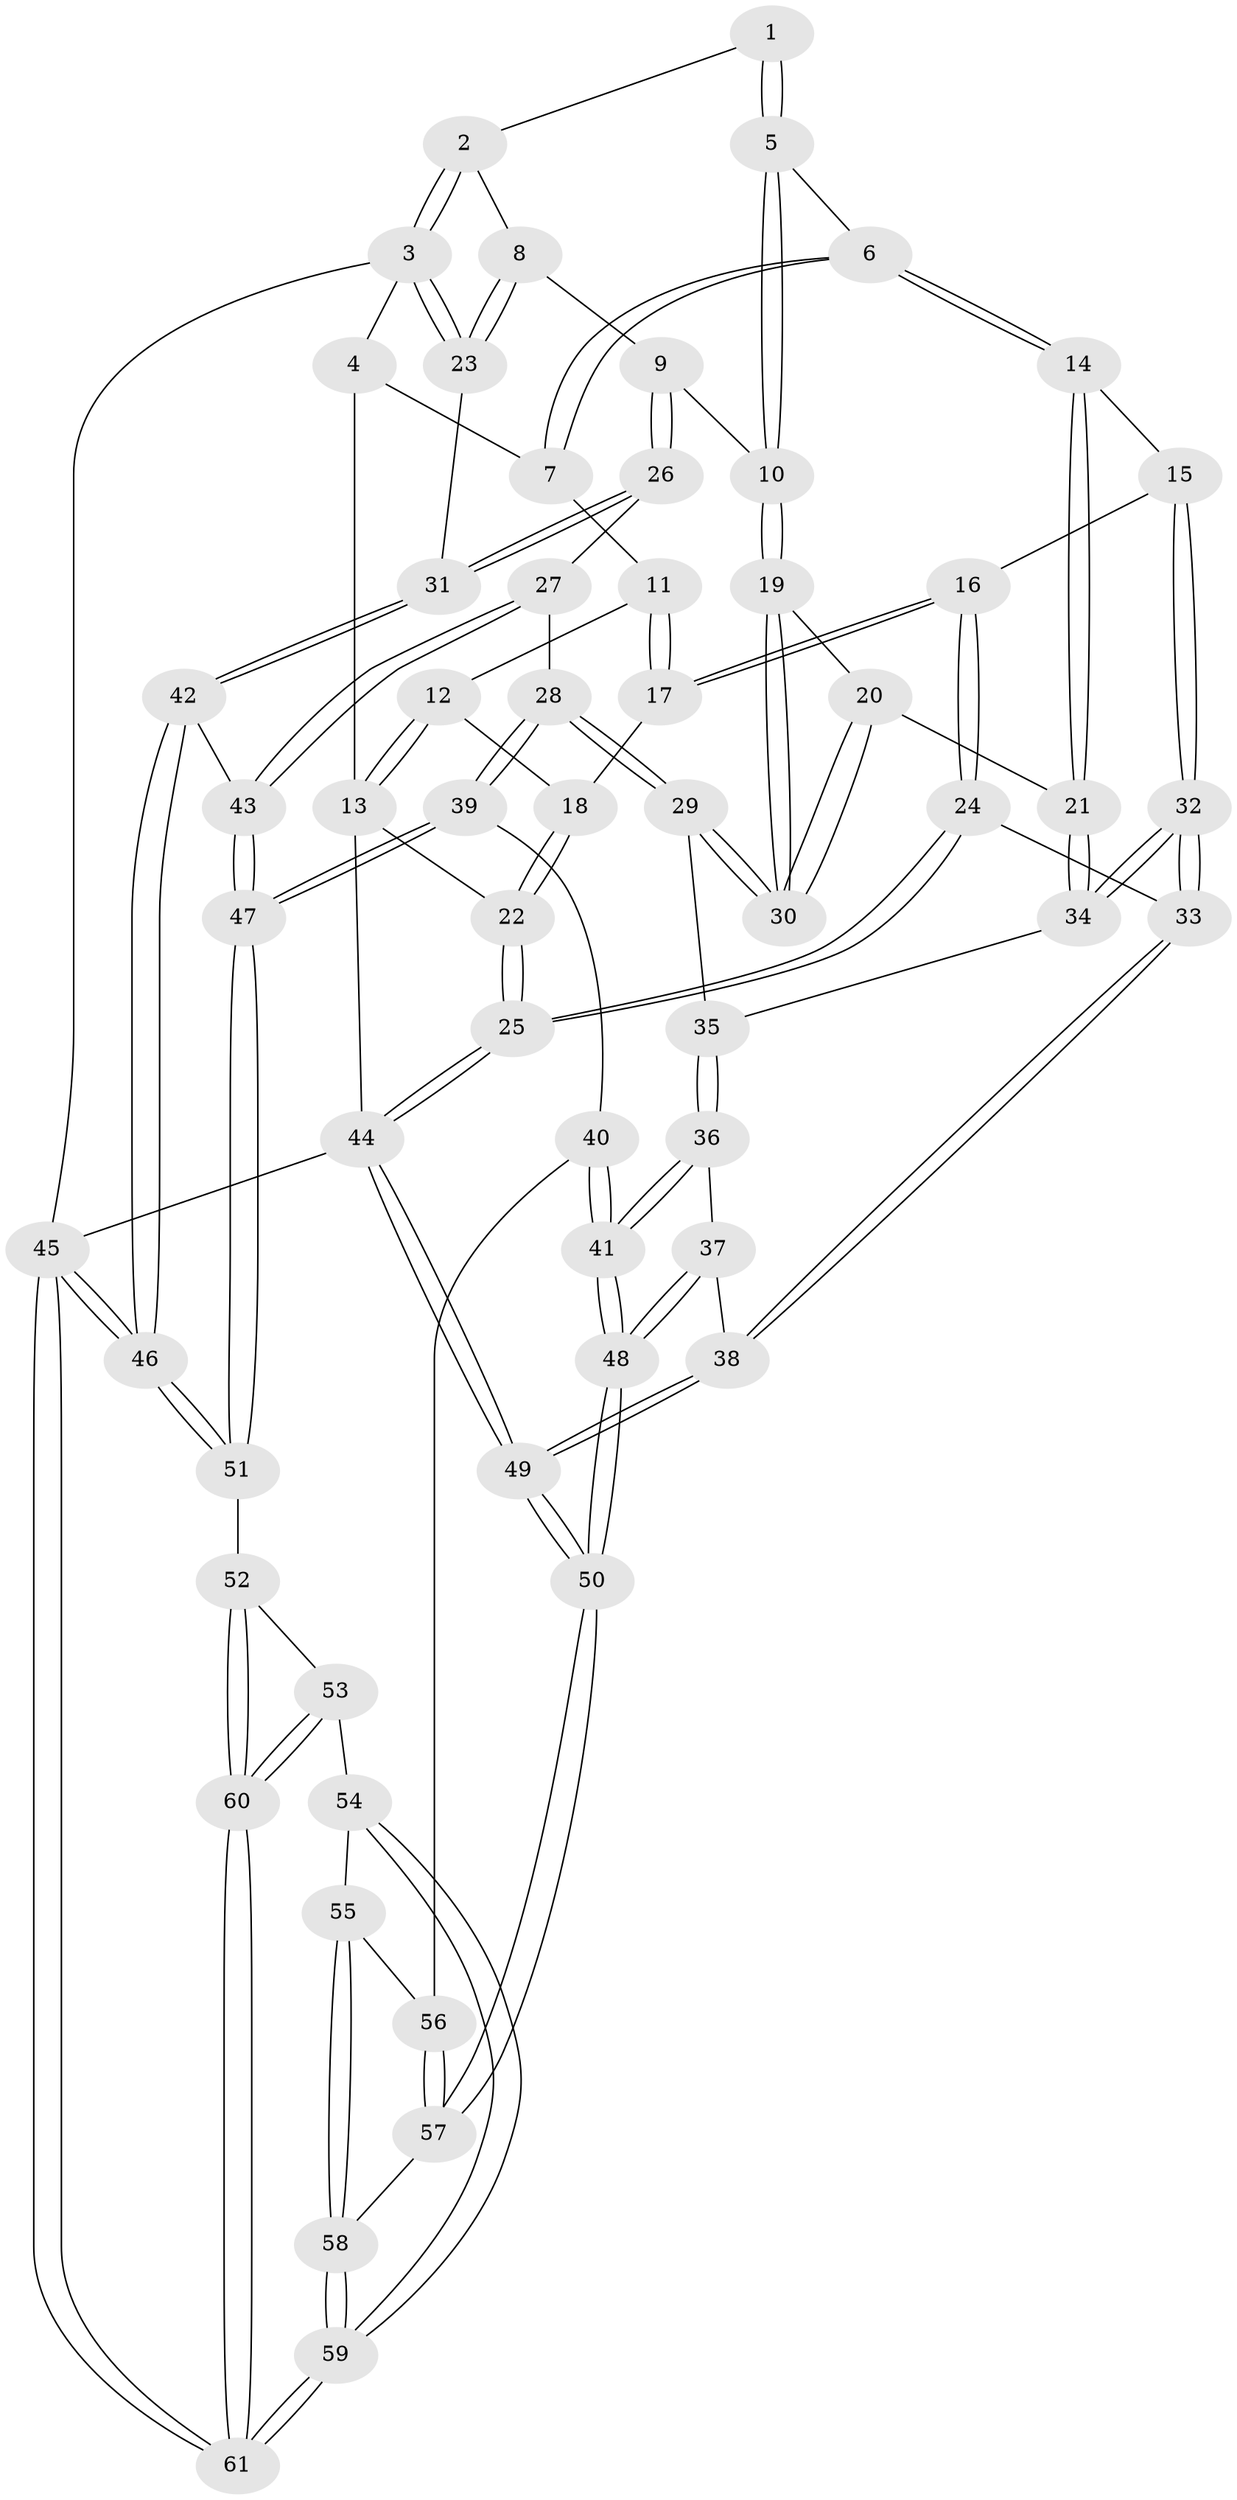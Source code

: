 // coarse degree distribution, {3: 0.4444444444444444, 8: 0.05555555555555555, 6: 0.1111111111111111, 4: 0.1111111111111111, 5: 0.16666666666666666, 7: 0.05555555555555555, 2: 0.05555555555555555}
// Generated by graph-tools (version 1.1) at 2025/21/03/04/25 18:21:31]
// undirected, 61 vertices, 149 edges
graph export_dot {
graph [start="1"]
  node [color=gray90,style=filled];
  1 [pos="+0.5800266504023305+0"];
  2 [pos="+1+0"];
  3 [pos="+1+0"];
  4 [pos="+0.1650500447527313+0"];
  5 [pos="+0.576350915059498+0.0913634485487127"];
  6 [pos="+0.504674566256673+0.1330706004370525"];
  7 [pos="+0.17001821724534283+0.06895142188201694"];
  8 [pos="+0.8074314701772796+0.22874873904435858"];
  9 [pos="+0.781308423554235+0.23765551458533743"];
  10 [pos="+0.6841783704044156+0.21334399999715817"];
  11 [pos="+0.16761338254293998+0.07497193801912938"];
  12 [pos="+0+0.14477065568067046"];
  13 [pos="+0+0.12240272838213093"];
  14 [pos="+0.3336634364584133+0.3208328989079359"];
  15 [pos="+0.29074341536460285+0.31885742667109557"];
  16 [pos="+0.2271186611631716+0.29242140801964983"];
  17 [pos="+0.21240624796314628+0.2778526178732432"];
  18 [pos="+0.07523569474366872+0.2884392871345605"];
  19 [pos="+0.6585333812808454+0.2775021168718739"];
  20 [pos="+0.4299181356719623+0.3875974960505797"];
  21 [pos="+0.34199294624479804+0.33300430135395137"];
  22 [pos="+0+0.4793679402548421"];
  23 [pos="+1+0.21866287899284373"];
  24 [pos="+0+0.5999894061017722"];
  25 [pos="+0+0.5846011936103481"];
  26 [pos="+0.8430415429540072+0.42035339367856306"];
  27 [pos="+0.7635201407861281+0.5871410944419547"];
  28 [pos="+0.6912704535215705+0.6206523961392624"];
  29 [pos="+0.5864523888831576+0.541806401088646"];
  30 [pos="+0.5845775222212504+0.5282595851156531"];
  31 [pos="+1+0.49152799995762914"];
  32 [pos="+0.1832513518490488+0.5994316830553021"];
  33 [pos="+0.10669803685555775+0.6447349735923553"];
  34 [pos="+0.3574018365703998+0.5687233808639499"];
  35 [pos="+0.43785445222488584+0.6060238512402569"];
  36 [pos="+0.4196411838900155+0.697645546071849"];
  37 [pos="+0.3433545310845191+0.7475347247045798"];
  38 [pos="+0.17420300939315894+0.7557818947856915"];
  39 [pos="+0.691639175789108+0.7436016048054663"];
  40 [pos="+0.604494302777519+0.8127722377713847"];
  41 [pos="+0.5152675301945253+0.832707698439271"];
  42 [pos="+1+0.623944491267227"];
  43 [pos="+1+0.6483852732240923"];
  44 [pos="+0+1"];
  45 [pos="+1+1"];
  46 [pos="+1+0.9554526069131277"];
  47 [pos="+0.8200393864746688+0.8573298077173472"];
  48 [pos="+0.4153744268322761+0.9502986424272423"];
  49 [pos="+0.21641313672343027+1"];
  50 [pos="+0.295721741373033+1"];
  51 [pos="+0.8317014144319562+0.8971317464395423"];
  52 [pos="+0.8239067760819411+0.9274843301056919"];
  53 [pos="+0.660128616838727+0.9397449751756529"];
  54 [pos="+0.6496538733421017+0.940325298408116"];
  55 [pos="+0.6209934260186336+0.8726717830910136"];
  56 [pos="+0.6065794538853005+0.8243067912201273"];
  57 [pos="+0.5245103638470336+1"];
  58 [pos="+0.5380530483148316+1"];
  59 [pos="+0.607982959578065+1"];
  60 [pos="+0.8095570434051634+1"];
  61 [pos="+0.782920163351958+1"];
  1 -- 2;
  1 -- 5;
  1 -- 5;
  2 -- 3;
  2 -- 3;
  2 -- 8;
  3 -- 4;
  3 -- 23;
  3 -- 23;
  3 -- 45;
  4 -- 7;
  4 -- 13;
  5 -- 6;
  5 -- 10;
  5 -- 10;
  6 -- 7;
  6 -- 7;
  6 -- 14;
  6 -- 14;
  7 -- 11;
  8 -- 9;
  8 -- 23;
  8 -- 23;
  9 -- 10;
  9 -- 26;
  9 -- 26;
  10 -- 19;
  10 -- 19;
  11 -- 12;
  11 -- 17;
  11 -- 17;
  12 -- 13;
  12 -- 13;
  12 -- 18;
  13 -- 22;
  13 -- 44;
  14 -- 15;
  14 -- 21;
  14 -- 21;
  15 -- 16;
  15 -- 32;
  15 -- 32;
  16 -- 17;
  16 -- 17;
  16 -- 24;
  16 -- 24;
  17 -- 18;
  18 -- 22;
  18 -- 22;
  19 -- 20;
  19 -- 30;
  19 -- 30;
  20 -- 21;
  20 -- 30;
  20 -- 30;
  21 -- 34;
  21 -- 34;
  22 -- 25;
  22 -- 25;
  23 -- 31;
  24 -- 25;
  24 -- 25;
  24 -- 33;
  25 -- 44;
  25 -- 44;
  26 -- 27;
  26 -- 31;
  26 -- 31;
  27 -- 28;
  27 -- 43;
  27 -- 43;
  28 -- 29;
  28 -- 29;
  28 -- 39;
  28 -- 39;
  29 -- 30;
  29 -- 30;
  29 -- 35;
  31 -- 42;
  31 -- 42;
  32 -- 33;
  32 -- 33;
  32 -- 34;
  32 -- 34;
  33 -- 38;
  33 -- 38;
  34 -- 35;
  35 -- 36;
  35 -- 36;
  36 -- 37;
  36 -- 41;
  36 -- 41;
  37 -- 38;
  37 -- 48;
  37 -- 48;
  38 -- 49;
  38 -- 49;
  39 -- 40;
  39 -- 47;
  39 -- 47;
  40 -- 41;
  40 -- 41;
  40 -- 56;
  41 -- 48;
  41 -- 48;
  42 -- 43;
  42 -- 46;
  42 -- 46;
  43 -- 47;
  43 -- 47;
  44 -- 49;
  44 -- 49;
  44 -- 45;
  45 -- 46;
  45 -- 46;
  45 -- 61;
  45 -- 61;
  46 -- 51;
  46 -- 51;
  47 -- 51;
  47 -- 51;
  48 -- 50;
  48 -- 50;
  49 -- 50;
  49 -- 50;
  50 -- 57;
  50 -- 57;
  51 -- 52;
  52 -- 53;
  52 -- 60;
  52 -- 60;
  53 -- 54;
  53 -- 60;
  53 -- 60;
  54 -- 55;
  54 -- 59;
  54 -- 59;
  55 -- 56;
  55 -- 58;
  55 -- 58;
  56 -- 57;
  56 -- 57;
  57 -- 58;
  58 -- 59;
  58 -- 59;
  59 -- 61;
  59 -- 61;
  60 -- 61;
  60 -- 61;
}
